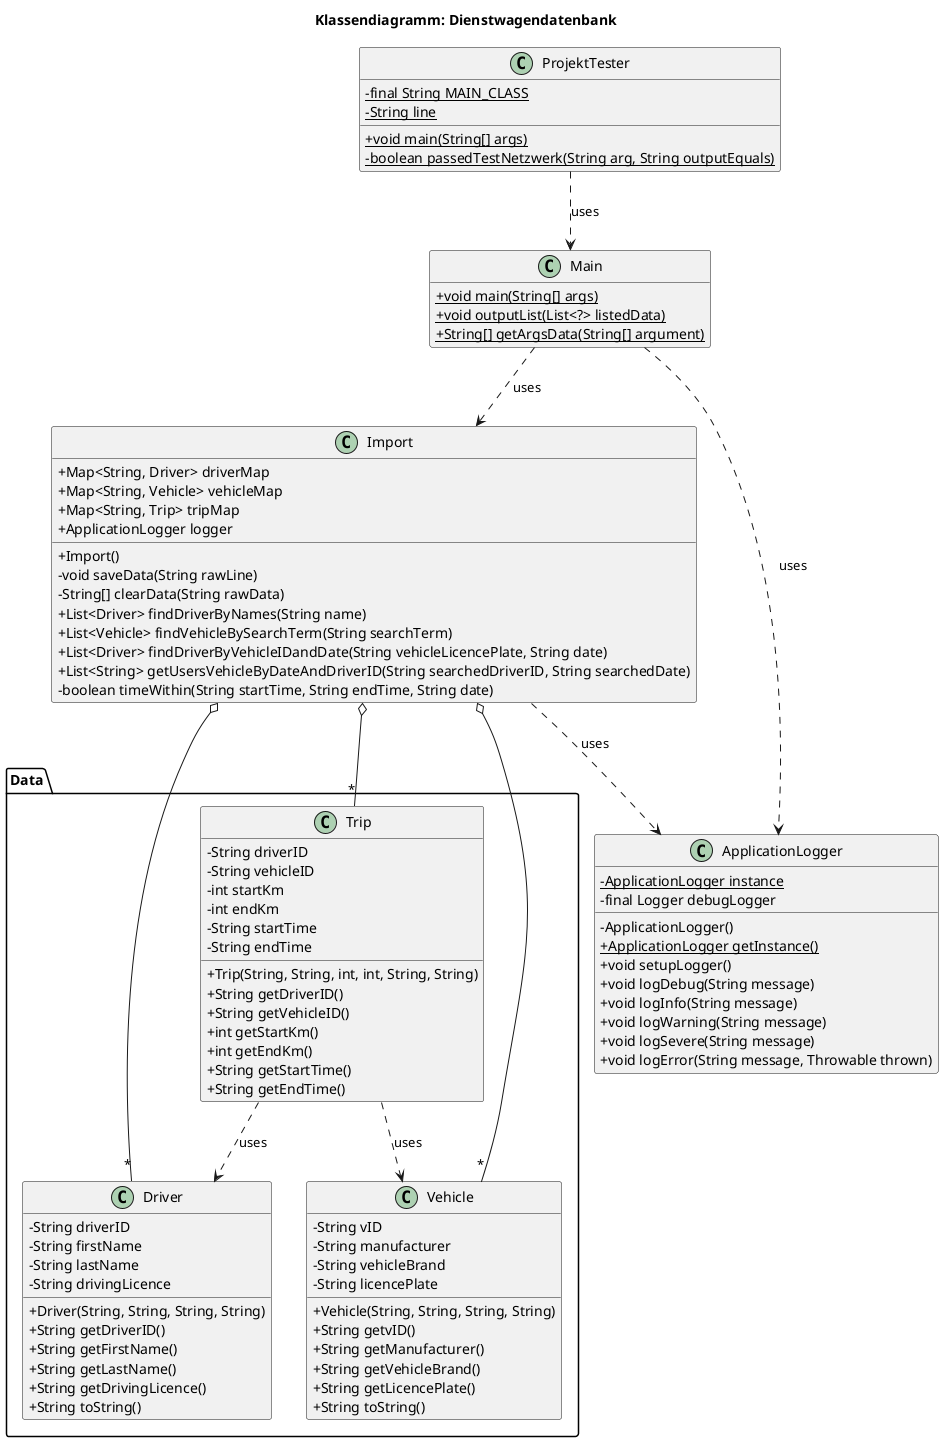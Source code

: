 @startuml
' Diagram settings
skinparam classAttributeIconSize 0
hide empty members

title Klassendiagramm: Dienstwagendatenbank

class Main {
  + {static} void main(String[] args)
  + {static} void outputList(List<?> listedData)
  + {static} String[] getArgsData(String[] argument)
}

class Import {
  + Map<String, Driver> driverMap
  + Map<String, Vehicle> vehicleMap
  + Map<String, Trip> tripMap
  + ApplicationLogger logger
  + Import()
  - void saveData(String rawLine)
  - String[] clearData(String rawData)
  + List<Driver> findDriverByNames(String name)
  + List<Vehicle> findVehicleBySearchTerm(String searchTerm)
  + List<Driver> findDriverByVehicleIDandDate(String vehicleLicencePlate, String date)
  + List<String> getUsersVehicleByDateAndDriverID(String searchedDriverID, String searchedDate)
  - boolean timeWithin(String startTime, String endTime, String date)
}

class ApplicationLogger {
  - {static} ApplicationLogger instance
  - final Logger debugLogger
  - ApplicationLogger()
  + {static} ApplicationLogger getInstance()
  + void setupLogger()
  + void logDebug(String message)
  + void logInfo(String message)
  + void logWarning(String message)
  + void logSevere(String message)
  + void logError(String message, Throwable thrown)
}

class ProjektTester {
    - {static} final String MAIN_CLASS
    - {static} String line
    + {static} void main(String[] args)
    - {static} boolean passedTestNetzwerk(String arg, String outputEquals)
}

package "Data" {
  class Driver {
    - String driverID
    - String firstName
    - String lastName
    - String drivingLicence
    + Driver(String, String, String, String)
    + String getDriverID()
    + String getFirstName()
    + String getLastName()
    + String getDrivingLicence()
    + String toString()
  }

  class Vehicle {
    - String vID
    - String manufacturer
    - String vehicleBrand
    - String licencePlate
    + Vehicle(String, String, String, String)
    + String getvID()
    + String getManufacturer()
    + String getVehicleBrand()
    + String getLicencePlate()
    + String toString()
  }

  class Trip {
    - String driverID
    - String vehicleID
    - int startKm
    - int endKm
    - String startTime
    - String endTime
    + Trip(String, String, int, int, String, String)
    + String getDriverID()
    + String getVehicleID()
    + int getStartKm()
    + int getEndKm()
    + String getStartTime()
    + String getEndTime()
  }
}

' Relationships
Main ..> Import : uses
Main ..> ApplicationLogger : uses
ProjektTester ..> Main : uses

Import o-- "*" Driver
Import o-- "*" Vehicle
Import o-- "*" Trip
Import ..> ApplicationLogger : uses

Trip ..> Driver : uses
Trip ..> Vehicle : uses

@enduml

